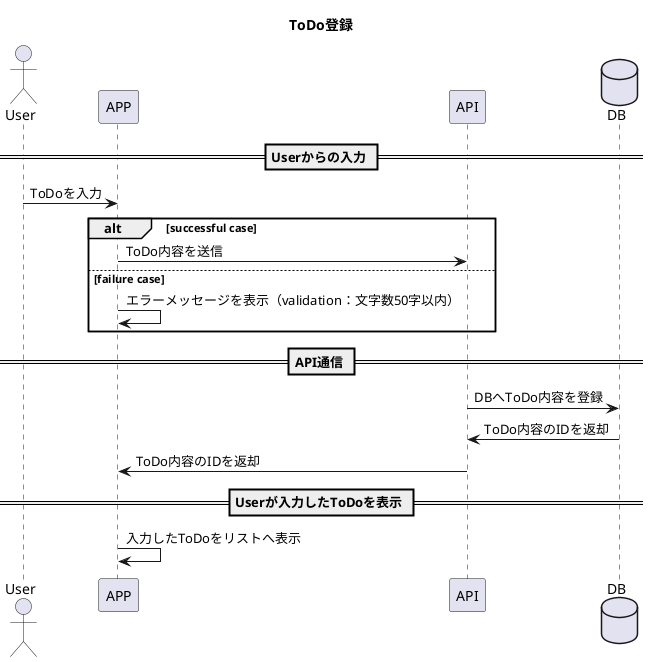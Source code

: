 @startuml

actor User
participant APP
participant API
database DB

title ToDo登録

== Userからの入力 ==
User -> APP: ToDoを入力

alt successful case
    APP -> API: ToDo内容を送信
else failure case
    APP -> APP: エラーメッセージを表示（validation：文字数50字以内）
end

== API通信 ==
API -> DB: DBへToDo内容を登録
DB -> API: ToDo内容のIDを返却
API -> APP: ToDo内容のIDを返却

== Userが入力したToDoを表示 ==
APP -> APP: 入力したToDoをリストへ表示

@enduml